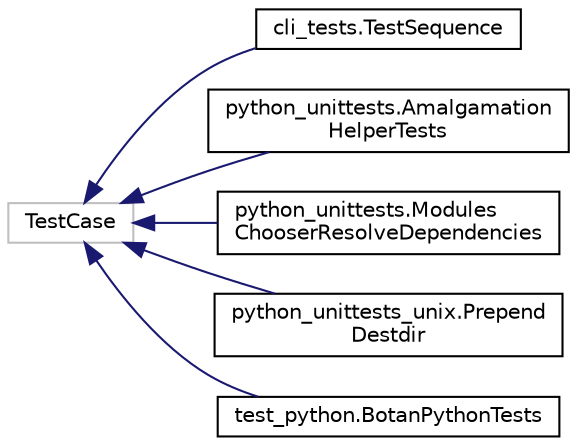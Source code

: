 digraph "Graphical Class Hierarchy"
{
  edge [fontname="Helvetica",fontsize="10",labelfontname="Helvetica",labelfontsize="10"];
  node [fontname="Helvetica",fontsize="10",shape=record];
  rankdir="LR";
  Node42 [label="TestCase",height=0.2,width=0.4,color="grey75", fillcolor="white", style="filled"];
  Node42 -> Node0 [dir="back",color="midnightblue",fontsize="10",style="solid",fontname="Helvetica"];
  Node0 [label="cli_tests.TestSequence",height=0.2,width=0.4,color="black", fillcolor="white", style="filled",URL="$classcli__tests_1_1_test_sequence.html"];
  Node42 -> Node44 [dir="back",color="midnightblue",fontsize="10",style="solid",fontname="Helvetica"];
  Node44 [label="python_unittests.Amalgamation\lHelperTests",height=0.2,width=0.4,color="black", fillcolor="white", style="filled",URL="$classpython__unittests_1_1_amalgamation_helper_tests.html"];
  Node42 -> Node45 [dir="back",color="midnightblue",fontsize="10",style="solid",fontname="Helvetica"];
  Node45 [label="python_unittests.Modules\lChooserResolveDependencies",height=0.2,width=0.4,color="black", fillcolor="white", style="filled",URL="$classpython__unittests_1_1_modules_chooser_resolve_dependencies.html"];
  Node42 -> Node46 [dir="back",color="midnightblue",fontsize="10",style="solid",fontname="Helvetica"];
  Node46 [label="python_unittests_unix.Prepend\lDestdir",height=0.2,width=0.4,color="black", fillcolor="white", style="filled",URL="$classpython__unittests__unix_1_1_prepend_destdir.html"];
  Node42 -> Node47 [dir="back",color="midnightblue",fontsize="10",style="solid",fontname="Helvetica"];
  Node47 [label="test_python.BotanPythonTests",height=0.2,width=0.4,color="black", fillcolor="white", style="filled",URL="$classtest__python_1_1_botan_python_tests.html"];
}
